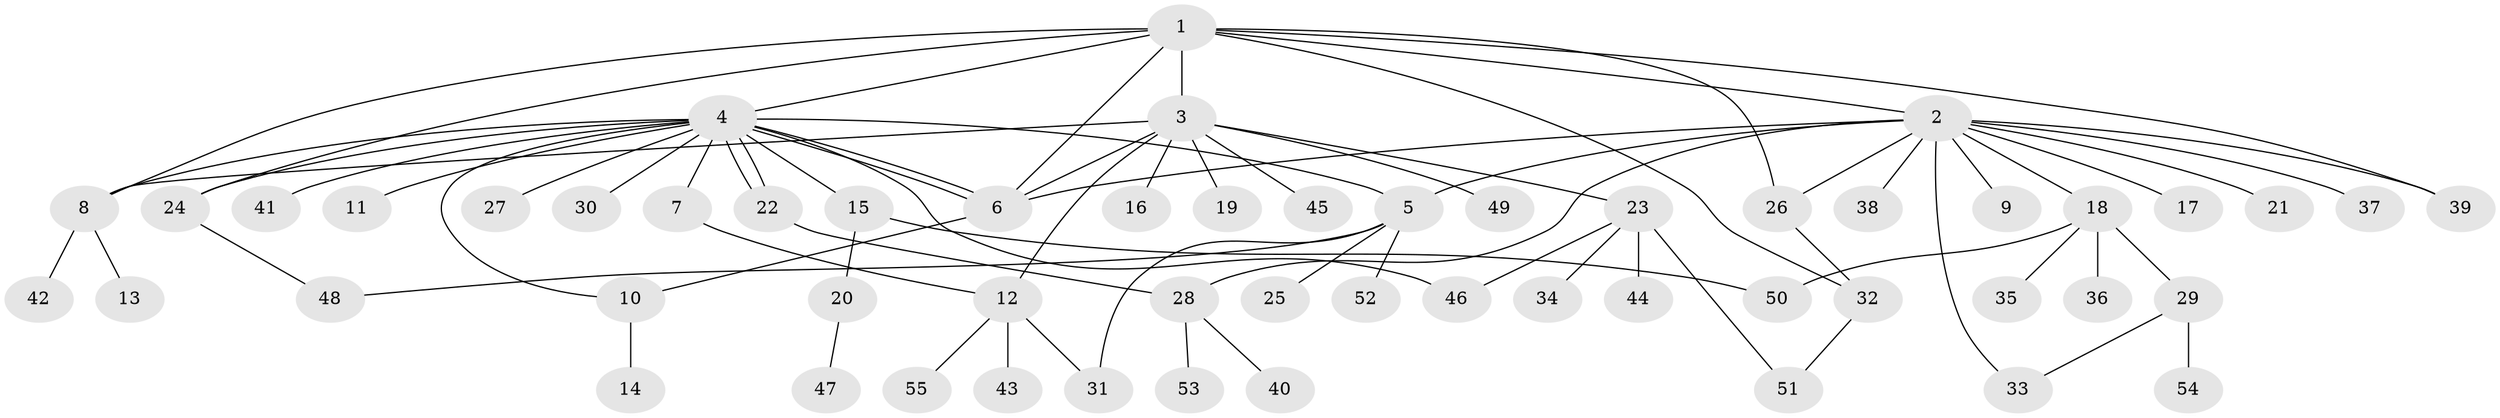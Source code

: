 // coarse degree distribution, {1: 0.7407407407407407, 3: 0.1111111111111111, 15: 0.037037037037037035, 10: 0.037037037037037035, 4: 0.037037037037037035, 2: 0.037037037037037035}
// Generated by graph-tools (version 1.1) at 2025/50/03/04/25 21:50:37]
// undirected, 55 vertices, 75 edges
graph export_dot {
graph [start="1"]
  node [color=gray90,style=filled];
  1;
  2;
  3;
  4;
  5;
  6;
  7;
  8;
  9;
  10;
  11;
  12;
  13;
  14;
  15;
  16;
  17;
  18;
  19;
  20;
  21;
  22;
  23;
  24;
  25;
  26;
  27;
  28;
  29;
  30;
  31;
  32;
  33;
  34;
  35;
  36;
  37;
  38;
  39;
  40;
  41;
  42;
  43;
  44;
  45;
  46;
  47;
  48;
  49;
  50;
  51;
  52;
  53;
  54;
  55;
  1 -- 2;
  1 -- 3;
  1 -- 4;
  1 -- 6;
  1 -- 8;
  1 -- 24;
  1 -- 26;
  1 -- 32;
  1 -- 39;
  2 -- 5;
  2 -- 6;
  2 -- 9;
  2 -- 17;
  2 -- 18;
  2 -- 21;
  2 -- 26;
  2 -- 28;
  2 -- 33;
  2 -- 37;
  2 -- 38;
  2 -- 39;
  3 -- 6;
  3 -- 8;
  3 -- 12;
  3 -- 16;
  3 -- 19;
  3 -- 23;
  3 -- 45;
  3 -- 49;
  4 -- 5;
  4 -- 6;
  4 -- 6;
  4 -- 7;
  4 -- 8;
  4 -- 10;
  4 -- 11;
  4 -- 15;
  4 -- 22;
  4 -- 22;
  4 -- 24;
  4 -- 27;
  4 -- 30;
  4 -- 41;
  4 -- 46;
  5 -- 25;
  5 -- 31;
  5 -- 48;
  5 -- 52;
  6 -- 10;
  7 -- 12;
  8 -- 13;
  8 -- 42;
  10 -- 14;
  12 -- 31;
  12 -- 43;
  12 -- 55;
  15 -- 20;
  15 -- 50;
  18 -- 29;
  18 -- 35;
  18 -- 36;
  18 -- 50;
  20 -- 47;
  22 -- 28;
  23 -- 34;
  23 -- 44;
  23 -- 46;
  23 -- 51;
  24 -- 48;
  26 -- 32;
  28 -- 40;
  28 -- 53;
  29 -- 33;
  29 -- 54;
  32 -- 51;
}
